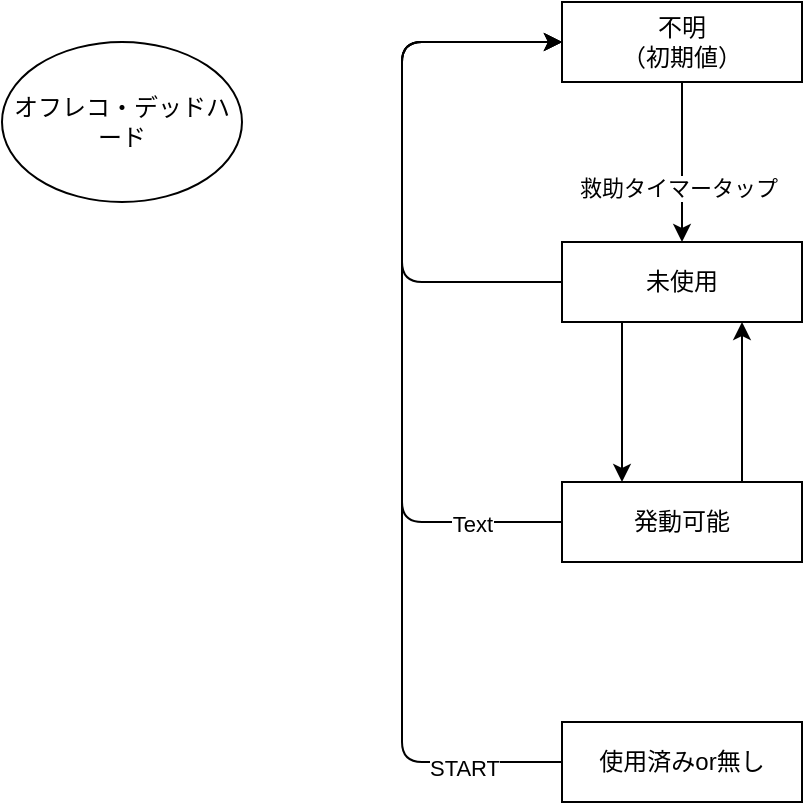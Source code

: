 <mxfile>
    <diagram id="_fhQhDh3ScXicjbHM6Mi" name="Page-1">
        <mxGraphModel dx="1184" dy="513" grid="1" gridSize="10" guides="1" tooltips="1" connect="1" arrows="1" fold="1" page="1" pageScale="1" pageWidth="850" pageHeight="1100" math="0" shadow="0">
            <root>
                <mxCell id="0"/>
                <mxCell id="1" parent="0"/>
                <mxCell id="14" style="edgeStyle=none;html=1;exitX=0.5;exitY=1;exitDx=0;exitDy=0;entryX=0.5;entryY=0;entryDx=0;entryDy=0;" edge="1" parent="1" source="2" target="4">
                    <mxGeometry relative="1" as="geometry"/>
                </mxCell>
                <mxCell id="15" value="救助タイマータップ" style="edgeLabel;html=1;align=center;verticalAlign=middle;resizable=0;points=[];" vertex="1" connectable="0" parent="14">
                    <mxGeometry x="0.325" y="-2" relative="1" as="geometry">
                        <mxPoint as="offset"/>
                    </mxGeometry>
                </mxCell>
                <mxCell id="2" value="不明&lt;div&gt;（初期値）&lt;/div&gt;" style="rounded=0;whiteSpace=wrap;html=1;" vertex="1" parent="1">
                    <mxGeometry x="360" width="120" height="40" as="geometry"/>
                </mxCell>
                <mxCell id="11" style="edgeStyle=none;html=1;exitX=0.25;exitY=1;exitDx=0;exitDy=0;entryX=0.25;entryY=0;entryDx=0;entryDy=0;" edge="1" parent="1" source="4" target="5">
                    <mxGeometry relative="1" as="geometry"/>
                </mxCell>
                <mxCell id="16" style="edgeStyle=none;html=1;exitX=0;exitY=0.5;exitDx=0;exitDy=0;entryX=0;entryY=0.5;entryDx=0;entryDy=0;" edge="1" parent="1" source="4" target="2">
                    <mxGeometry relative="1" as="geometry">
                        <Array as="points">
                            <mxPoint x="280" y="140"/>
                            <mxPoint x="280" y="80"/>
                            <mxPoint x="280" y="20"/>
                        </Array>
                    </mxGeometry>
                </mxCell>
                <mxCell id="4" value="未使用" style="rounded=0;whiteSpace=wrap;html=1;" vertex="1" parent="1">
                    <mxGeometry x="360" y="120" width="120" height="40" as="geometry"/>
                </mxCell>
                <mxCell id="12" style="edgeStyle=none;html=1;exitX=0.75;exitY=0;exitDx=0;exitDy=0;entryX=0.75;entryY=1;entryDx=0;entryDy=0;" edge="1" parent="1" source="5" target="4">
                    <mxGeometry relative="1" as="geometry"/>
                </mxCell>
                <mxCell id="17" style="edgeStyle=none;html=1;exitX=0;exitY=0.5;exitDx=0;exitDy=0;" edge="1" parent="1" source="5">
                    <mxGeometry relative="1" as="geometry">
                        <mxPoint x="360" y="20" as="targetPoint"/>
                        <Array as="points">
                            <mxPoint x="280" y="260"/>
                            <mxPoint x="280" y="140"/>
                            <mxPoint x="280" y="20"/>
                        </Array>
                    </mxGeometry>
                </mxCell>
                <mxCell id="20" value="Text" style="edgeLabel;html=1;align=center;verticalAlign=middle;resizable=0;points=[];" vertex="1" connectable="0" parent="17">
                    <mxGeometry x="-0.775" y="1" relative="1" as="geometry">
                        <mxPoint as="offset"/>
                    </mxGeometry>
                </mxCell>
                <mxCell id="5" value="発動可能" style="rounded=0;whiteSpace=wrap;html=1;" vertex="1" parent="1">
                    <mxGeometry x="360" y="240" width="120" height="40" as="geometry"/>
                </mxCell>
                <mxCell id="18" style="edgeStyle=none;html=1;exitX=0;exitY=0.5;exitDx=0;exitDy=0;entryX=0;entryY=0.5;entryDx=0;entryDy=0;" edge="1" parent="1" source="6" target="2">
                    <mxGeometry relative="1" as="geometry">
                        <Array as="points">
                            <mxPoint x="280" y="380"/>
                            <mxPoint x="280" y="20"/>
                        </Array>
                    </mxGeometry>
                </mxCell>
                <mxCell id="19" value="START" style="edgeLabel;html=1;align=center;verticalAlign=middle;resizable=0;points=[];" vertex="1" connectable="0" parent="18">
                    <mxGeometry x="-0.811" y="3" relative="1" as="geometry">
                        <mxPoint as="offset"/>
                    </mxGeometry>
                </mxCell>
                <mxCell id="6" value="使用済みor無し" style="rounded=0;whiteSpace=wrap;html=1;" vertex="1" parent="1">
                    <mxGeometry x="360" y="360" width="120" height="40" as="geometry"/>
                </mxCell>
                <mxCell id="13" value="オフレコ・デッドハード" style="ellipse;whiteSpace=wrap;html=1;" vertex="1" parent="1">
                    <mxGeometry x="80" y="20" width="120" height="80" as="geometry"/>
                </mxCell>
            </root>
        </mxGraphModel>
    </diagram>
</mxfile>